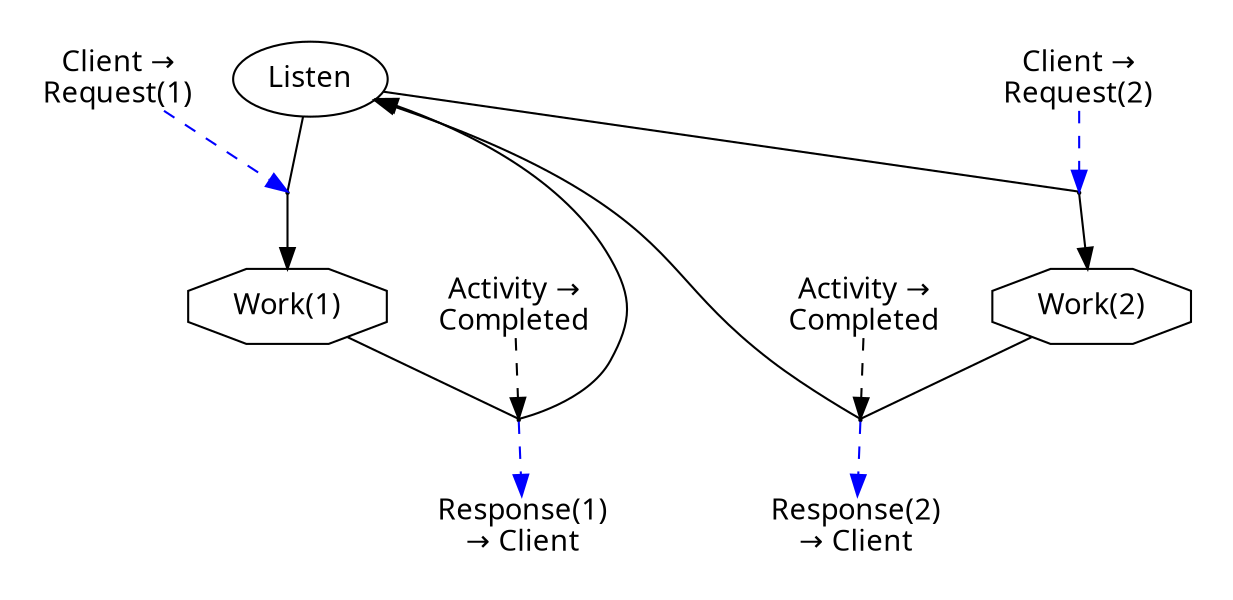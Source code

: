 digraph {
color=white;
graph [ fontname="sans-serif" ];
node [ fontname="sans-serif" ];
edge [ fontname="sans-serif" ];
A_0_false [ label="Listen", shape=ellipse ];
A_1_true [ label="Work(1)", shape=octagon ];
subgraph cluster_0 {
T_0_18446744073709551615 [ shape=point, height=0.015, width=0.015 ];
A_0_false -> T_0_18446744073709551615 [ arrowhead=none, direction=forward ];
T_0_18446744073709551615 -> A_1_true;
D_0_18446744073709551615_1 [ label="Client &#8594;\nRequest(1)", shape=plain ];
D_0_18446744073709551615_1 -> T_0_18446744073709551615 [ color=Blue, style=dashed ];
}
A_2_true [ label="Work(2)", shape=octagon ];
subgraph cluster_1 {
T_1_18446744073709551615 [ shape=point, height=0.015, width=0.015 ];
A_0_false -> T_1_18446744073709551615 [ arrowhead=none, direction=forward ];
T_1_18446744073709551615 -> A_2_true;
D_1_18446744073709551615_2 [ label="Client &#8594;\nRequest(2)", shape=plain ];
D_1_18446744073709551615_2 -> T_1_18446744073709551615 [ color=Blue, style=dashed ];
}
subgraph cluster_2 {
T_2_18446744073709551615 [ shape=point, height=0.015, width=0.015 ];
A_1_true -> T_2_18446744073709551615 [ arrowhead=none, direction=forward ];
T_2_18446744073709551615 -> A_0_false;
D_2_18446744073709551615_3 [ label="Activity &#8594;\nCompleted", shape=plain ];
D_2_18446744073709551615_3 -> T_2_18446744073709551615 [ color=Black, style=dashed ];
S_2_18446744073709551615_4 [ label="Response(1)\n&#8594; Client", shape=plain ];
T_2_18446744073709551615 -> S_2_18446744073709551615_4 [ color=Blue, style=dashed ];
}
subgraph cluster_3 {
T_3_18446744073709551615 [ shape=point, height=0.015, width=0.015 ];
A_2_true -> T_3_18446744073709551615 [ arrowhead=none, direction=forward ];
T_3_18446744073709551615 -> A_0_false;
D_3_18446744073709551615_3 [ label="Activity &#8594;\nCompleted", shape=plain ];
D_3_18446744073709551615_3 -> T_3_18446744073709551615 [ color=Black, style=dashed ];
S_3_18446744073709551615_5 [ label="Response(2)\n&#8594; Client", shape=plain ];
T_3_18446744073709551615 -> S_3_18446744073709551615_5 [ color=Blue, style=dashed ];
}
}
